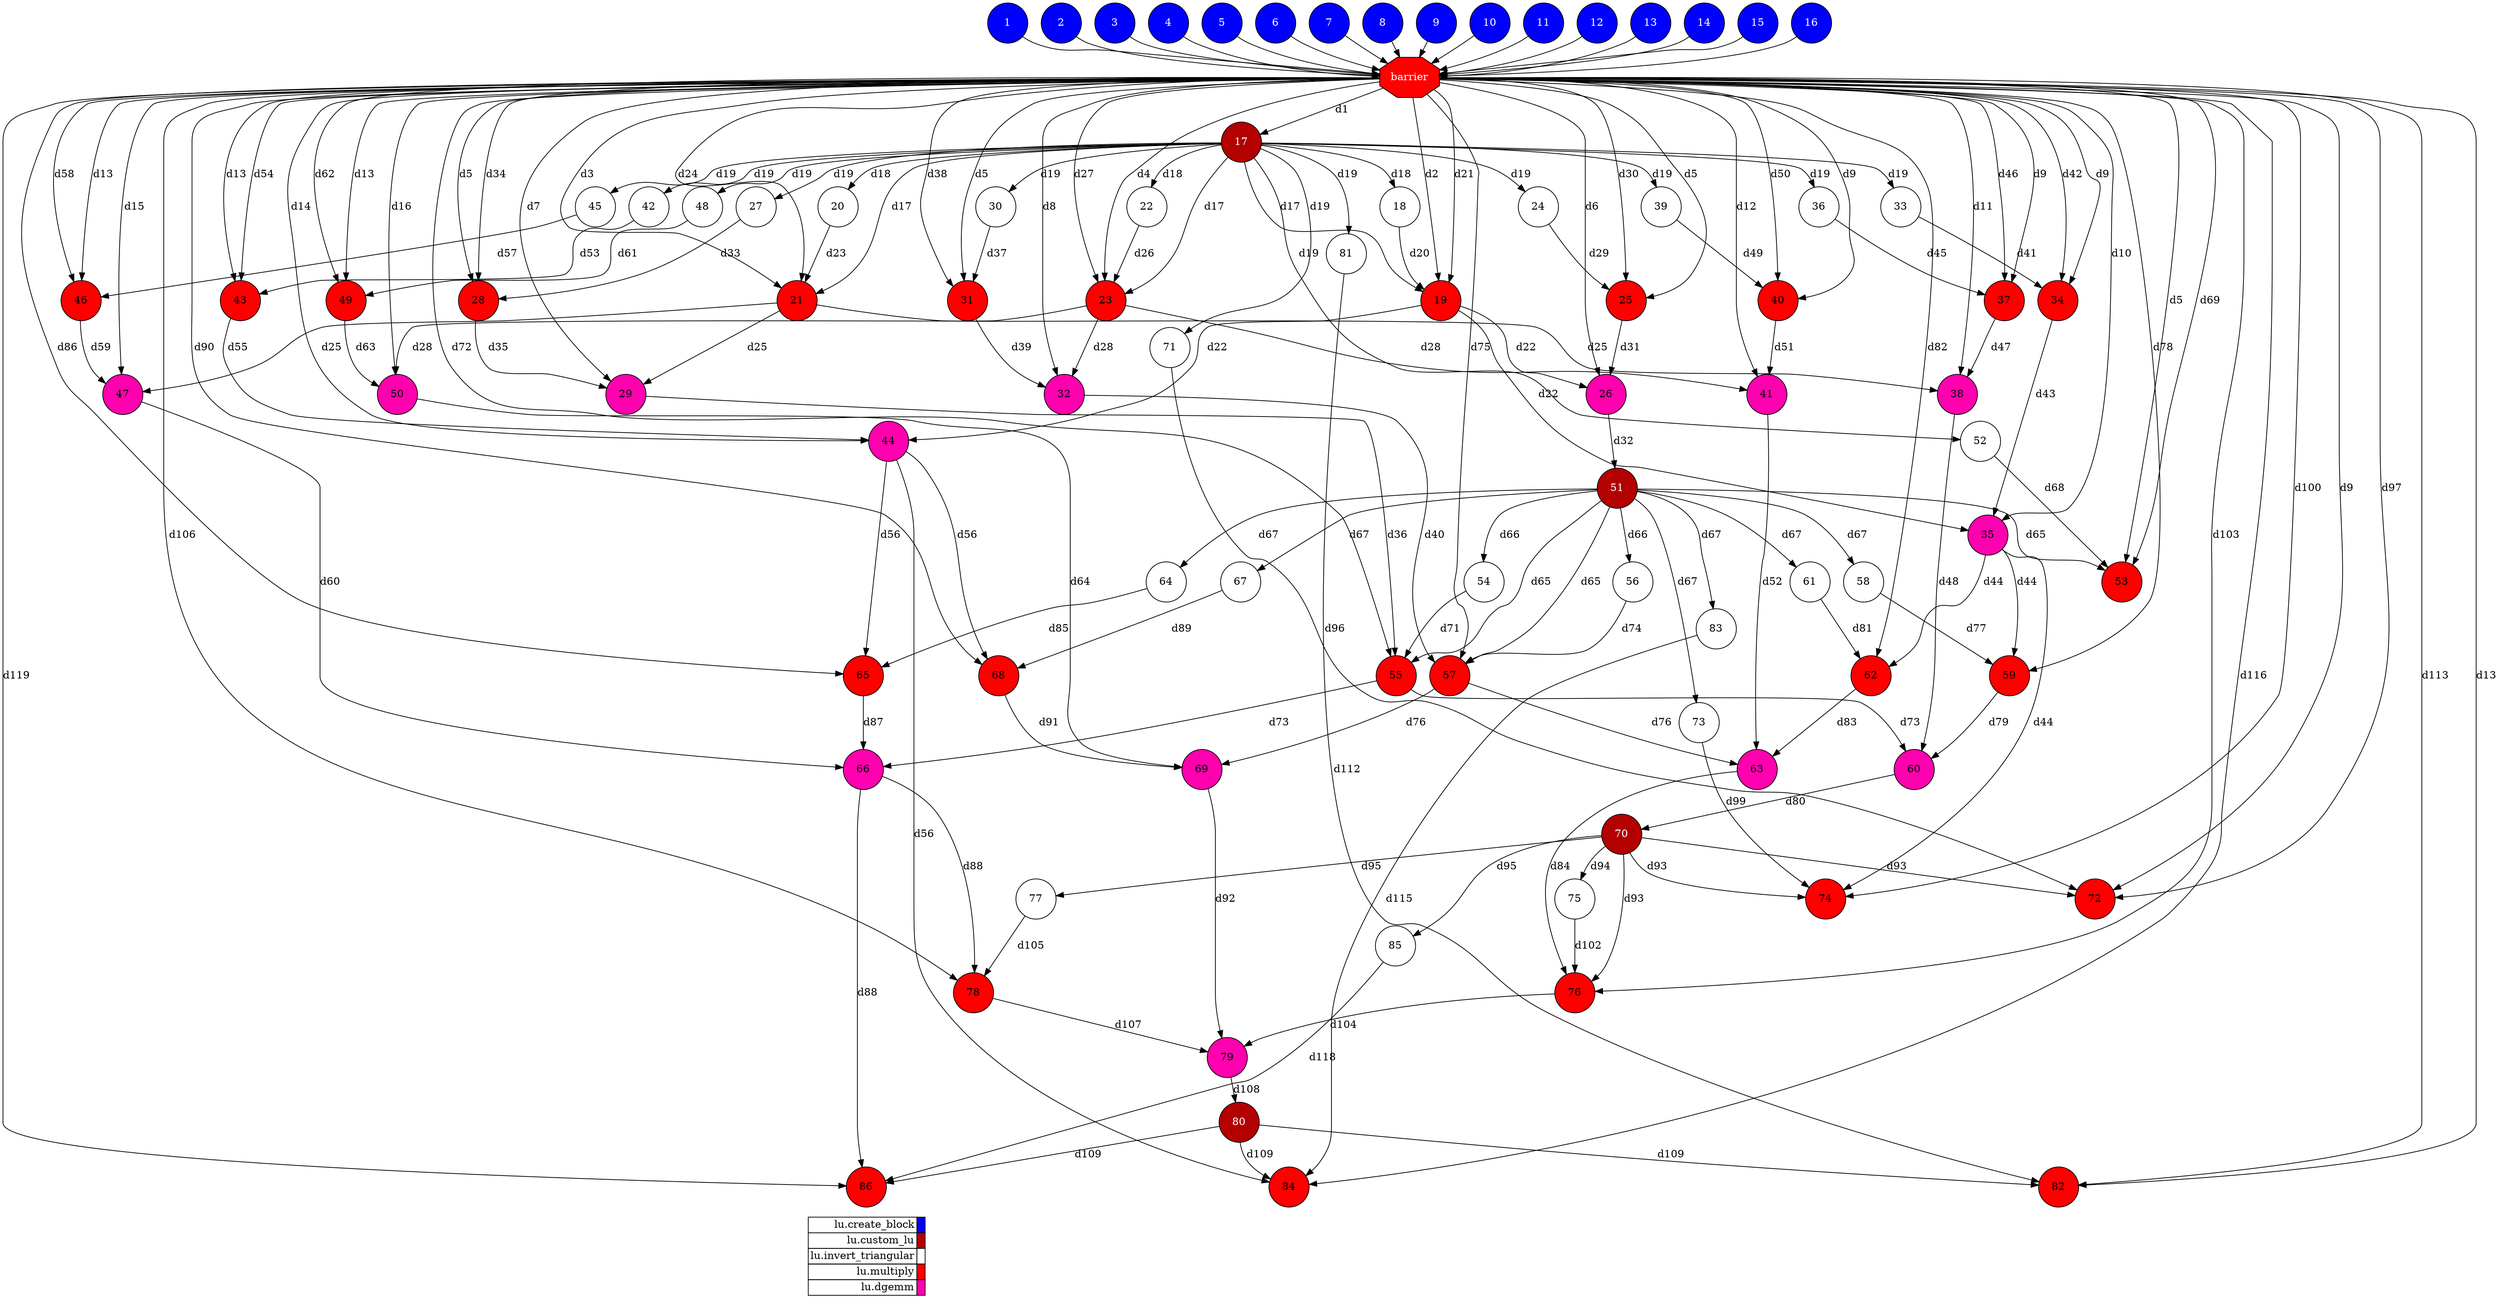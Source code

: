 digraph {
  rankdir=TB;
  labeljust="l";
  subgraph dependence_graph {
    ranksep=0.20;
    node[height=0.75];

1[shape=circle, style=filled fillcolor="#0000ff" fontcolor="#ffffff"];
2[shape=circle, style=filled fillcolor="#0000ff" fontcolor="#ffffff"];
3[shape=circle, style=filled fillcolor="#0000ff" fontcolor="#ffffff"];
4[shape=circle, style=filled fillcolor="#0000ff" fontcolor="#ffffff"];
5[shape=circle, style=filled fillcolor="#0000ff" fontcolor="#ffffff"];
6[shape=circle, style=filled fillcolor="#0000ff" fontcolor="#ffffff"];
7[shape=circle, style=filled fillcolor="#0000ff" fontcolor="#ffffff"];
8[shape=circle, style=filled fillcolor="#0000ff" fontcolor="#ffffff"];
9[shape=circle, style=filled fillcolor="#0000ff" fontcolor="#ffffff"];
10[shape=circle, style=filled fillcolor="#0000ff" fontcolor="#ffffff"];
11[shape=circle, style=filled fillcolor="#0000ff" fontcolor="#ffffff"];
12[shape=circle, style=filled fillcolor="#0000ff" fontcolor="#ffffff"];
13[shape=circle, style=filled fillcolor="#0000ff" fontcolor="#ffffff"];
14[shape=circle, style=filled fillcolor="#0000ff" fontcolor="#ffffff"];
15[shape=circle, style=filled fillcolor="#0000ff" fontcolor="#ffffff"];
16[shape=circle, style=filled fillcolor="#0000ff" fontcolor="#ffffff"];
Synchro1[label="barrier", shape=octagon, style=filled fillcolor="#ff0000" fontcolor="#FFFFFF"];
1 -> Synchro1;
7 -> Synchro1;
5 -> Synchro1;
3 -> Synchro1;
4 -> Synchro1;
15 -> Synchro1;
2 -> Synchro1;
10 -> Synchro1;
11 -> Synchro1;
16 -> Synchro1;
9 -> Synchro1;
12 -> Synchro1;
6 -> Synchro1;
13 -> Synchro1;
8 -> Synchro1;
14 -> Synchro1;
17[shape=circle, style=filled fillcolor="#b30000" fontcolor="#ffffff"];
Synchro1 -> 17[ label="d1" ];
18[shape=circle, style=filled fillcolor="#ffffff" fontcolor="#000000"];
17 -> 18[ label="d18" ];
19[shape=circle, style=filled fillcolor="#ff0000" fontcolor="#000000"];
Synchro1 -> 19[ label="d21" ];
18 -> 19[ label="d20" ];
17 -> 19[ label="d17" ];
Synchro1 -> 19[ label="d2" ];
20[shape=circle, style=filled fillcolor="#ffffff" fontcolor="#000000"];
17 -> 20[ label="d18" ];
21[shape=circle, style=filled fillcolor="#ff0000" fontcolor="#000000"];
Synchro1 -> 21[ label="d24" ];
20 -> 21[ label="d23" ];
17 -> 21[ label="d17" ];
Synchro1 -> 21[ label="d3" ];
22[shape=circle, style=filled fillcolor="#ffffff" fontcolor="#000000"];
17 -> 22[ label="d18" ];
23[shape=circle, style=filled fillcolor="#ff0000" fontcolor="#000000"];
Synchro1 -> 23[ label="d27" ];
22 -> 23[ label="d26" ];
17 -> 23[ label="d17" ];
Synchro1 -> 23[ label="d4" ];
24[shape=circle, style=filled fillcolor="#ffffff" fontcolor="#000000"];
17 -> 24[ label="d19" ];
25[shape=circle, style=filled fillcolor="#ff0000" fontcolor="#000000"];
Synchro1 -> 25[ label="d30" ];
Synchro1 -> 25[ label="d5" ];
24 -> 25[ label="d29" ];
26[shape=circle, style=filled fillcolor="#ff00ae" fontcolor="#000000"];
Synchro1 -> 26[ label="d6" ];
25 -> 26[ label="d31" ];
19 -> 26[ label="d22" ];
27[shape=circle, style=filled fillcolor="#ffffff" fontcolor="#000000"];
17 -> 27[ label="d19" ];
28[shape=circle, style=filled fillcolor="#ff0000" fontcolor="#000000"];
Synchro1 -> 28[ label="d34" ];
Synchro1 -> 28[ label="d5" ];
27 -> 28[ label="d33" ];
29[shape=circle, style=filled fillcolor="#ff00ae" fontcolor="#000000"];
Synchro1 -> 29[ label="d7" ];
28 -> 29[ label="d35" ];
21 -> 29[ label="d25" ];
30[shape=circle, style=filled fillcolor="#ffffff" fontcolor="#000000"];
17 -> 30[ label="d19" ];
31[shape=circle, style=filled fillcolor="#ff0000" fontcolor="#000000"];
Synchro1 -> 31[ label="d38" ];
Synchro1 -> 31[ label="d5" ];
30 -> 31[ label="d37" ];
32[shape=circle, style=filled fillcolor="#ff00ae" fontcolor="#000000"];
Synchro1 -> 32[ label="d8" ];
31 -> 32[ label="d39" ];
23 -> 32[ label="d28" ];
33[shape=circle, style=filled fillcolor="#ffffff" fontcolor="#000000"];
17 -> 33[ label="d19" ];
34[shape=circle, style=filled fillcolor="#ff0000" fontcolor="#000000"];
Synchro1 -> 34[ label="d42" ];
Synchro1 -> 34[ label="d9" ];
33 -> 34[ label="d41" ];
35[shape=circle, style=filled fillcolor="#ff00ae" fontcolor="#000000"];
Synchro1 -> 35[ label="d10" ];
34 -> 35[ label="d43" ];
19 -> 35[ label="d22" ];
36[shape=circle, style=filled fillcolor="#ffffff" fontcolor="#000000"];
17 -> 36[ label="d19" ];
37[shape=circle, style=filled fillcolor="#ff0000" fontcolor="#000000"];
Synchro1 -> 37[ label="d46" ];
Synchro1 -> 37[ label="d9" ];
36 -> 37[ label="d45" ];
38[shape=circle, style=filled fillcolor="#ff00ae" fontcolor="#000000"];
Synchro1 -> 38[ label="d11" ];
37 -> 38[ label="d47" ];
21 -> 38[ label="d25" ];
39[shape=circle, style=filled fillcolor="#ffffff" fontcolor="#000000"];
17 -> 39[ label="d19" ];
40[shape=circle, style=filled fillcolor="#ff0000" fontcolor="#000000"];
Synchro1 -> 40[ label="d50" ];
Synchro1 -> 40[ label="d9" ];
39 -> 40[ label="d49" ];
41[shape=circle, style=filled fillcolor="#ff00ae" fontcolor="#000000"];
Synchro1 -> 41[ label="d12" ];
40 -> 41[ label="d51" ];
23 -> 41[ label="d28" ];
42[shape=circle, style=filled fillcolor="#ffffff" fontcolor="#000000"];
17 -> 42[ label="d19" ];
43[shape=circle, style=filled fillcolor="#ff0000" fontcolor="#000000"];
Synchro1 -> 43[ label="d54" ];
Synchro1 -> 43[ label="d13" ];
42 -> 43[ label="d53" ];
44[shape=circle, style=filled fillcolor="#ff00ae" fontcolor="#000000"];
Synchro1 -> 44[ label="d14" ];
43 -> 44[ label="d55" ];
19 -> 44[ label="d22" ];
45[shape=circle, style=filled fillcolor="#ffffff" fontcolor="#000000"];
17 -> 45[ label="d19" ];
46[shape=circle, style=filled fillcolor="#ff0000" fontcolor="#000000"];
Synchro1 -> 46[ label="d58" ];
Synchro1 -> 46[ label="d13" ];
45 -> 46[ label="d57" ];
47[shape=circle, style=filled fillcolor="#ff00ae" fontcolor="#000000"];
Synchro1 -> 47[ label="d15" ];
46 -> 47[ label="d59" ];
21 -> 47[ label="d25" ];
48[shape=circle, style=filled fillcolor="#ffffff" fontcolor="#000000"];
17 -> 48[ label="d19" ];
49[shape=circle, style=filled fillcolor="#ff0000" fontcolor="#000000"];
Synchro1 -> 49[ label="d62" ];
Synchro1 -> 49[ label="d13" ];
48 -> 49[ label="d61" ];
50[shape=circle, style=filled fillcolor="#ff00ae" fontcolor="#000000"];
Synchro1 -> 50[ label="d16" ];
49 -> 50[ label="d63" ];
23 -> 50[ label="d28" ];
51[shape=circle, style=filled fillcolor="#b30000" fontcolor="#ffffff"];
26 -> 51[ label="d32" ];
52[shape=circle, style=filled fillcolor="#ffffff" fontcolor="#000000"];
17 -> 52[ label="d19" ];
53[shape=circle, style=filled fillcolor="#ff0000" fontcolor="#000000"];
Synchro1 -> 53[ label="d69" ];
51 -> 53[ label="d65" ];
Synchro1 -> 53[ label="d5" ];
52 -> 53[ label="d68" ];
54[shape=circle, style=filled fillcolor="#ffffff" fontcolor="#000000"];
51 -> 54[ label="d66" ];
55[shape=circle, style=filled fillcolor="#ff0000" fontcolor="#000000"];
Synchro1 -> 55[ label="d72" ];
54 -> 55[ label="d71" ];
51 -> 55[ label="d65" ];
29 -> 55[ label="d36" ];
56[shape=circle, style=filled fillcolor="#ffffff" fontcolor="#000000"];
51 -> 56[ label="d66" ];
57[shape=circle, style=filled fillcolor="#ff0000" fontcolor="#000000"];
Synchro1 -> 57[ label="d75" ];
56 -> 57[ label="d74" ];
51 -> 57[ label="d65" ];
32 -> 57[ label="d40" ];
58[shape=circle, style=filled fillcolor="#ffffff" fontcolor="#000000"];
51 -> 58[ label="d67" ];
59[shape=circle, style=filled fillcolor="#ff0000" fontcolor="#000000"];
Synchro1 -> 59[ label="d78" ];
35 -> 59[ label="d44" ];
58 -> 59[ label="d77" ];
60[shape=circle, style=filled fillcolor="#ff00ae" fontcolor="#000000"];
38 -> 60[ label="d48" ];
59 -> 60[ label="d79" ];
55 -> 60[ label="d73" ];
61[shape=circle, style=filled fillcolor="#ffffff" fontcolor="#000000"];
51 -> 61[ label="d67" ];
62[shape=circle, style=filled fillcolor="#ff0000" fontcolor="#000000"];
Synchro1 -> 62[ label="d82" ];
35 -> 62[ label="d44" ];
61 -> 62[ label="d81" ];
63[shape=circle, style=filled fillcolor="#ff00ae" fontcolor="#000000"];
41 -> 63[ label="d52" ];
62 -> 63[ label="d83" ];
57 -> 63[ label="d76" ];
64[shape=circle, style=filled fillcolor="#ffffff" fontcolor="#000000"];
51 -> 64[ label="d67" ];
65[shape=circle, style=filled fillcolor="#ff0000" fontcolor="#000000"];
Synchro1 -> 65[ label="d86" ];
44 -> 65[ label="d56" ];
64 -> 65[ label="d85" ];
66[shape=circle, style=filled fillcolor="#ff00ae" fontcolor="#000000"];
47 -> 66[ label="d60" ];
65 -> 66[ label="d87" ];
55 -> 66[ label="d73" ];
67[shape=circle, style=filled fillcolor="#ffffff" fontcolor="#000000"];
51 -> 67[ label="d67" ];
68[shape=circle, style=filled fillcolor="#ff0000" fontcolor="#000000"];
Synchro1 -> 68[ label="d90" ];
44 -> 68[ label="d56" ];
67 -> 68[ label="d89" ];
69[shape=circle, style=filled fillcolor="#ff00ae" fontcolor="#000000"];
50 -> 69[ label="d64" ];
68 -> 69[ label="d91" ];
57 -> 69[ label="d76" ];
70[shape=circle, style=filled fillcolor="#b30000" fontcolor="#ffffff"];
60 -> 70[ label="d80" ];
71[shape=circle, style=filled fillcolor="#ffffff" fontcolor="#000000"];
17 -> 71[ label="d19" ];
72[shape=circle, style=filled fillcolor="#ff0000" fontcolor="#000000"];
Synchro1 -> 72[ label="d97" ];
70 -> 72[ label="d93" ];
Synchro1 -> 72[ label="d9" ];
71 -> 72[ label="d96" ];
73[shape=circle, style=filled fillcolor="#ffffff" fontcolor="#000000"];
51 -> 73[ label="d67" ];
74[shape=circle, style=filled fillcolor="#ff0000" fontcolor="#000000"];
Synchro1 -> 74[ label="d100" ];
70 -> 74[ label="d93" ];
35 -> 74[ label="d44" ];
73 -> 74[ label="d99" ];
75[shape=circle, style=filled fillcolor="#ffffff" fontcolor="#000000"];
70 -> 75[ label="d94" ];
76[shape=circle, style=filled fillcolor="#ff0000" fontcolor="#000000"];
Synchro1 -> 76[ label="d103" ];
75 -> 76[ label="d102" ];
70 -> 76[ label="d93" ];
63 -> 76[ label="d84" ];
77[shape=circle, style=filled fillcolor="#ffffff" fontcolor="#000000"];
70 -> 77[ label="d95" ];
78[shape=circle, style=filled fillcolor="#ff0000" fontcolor="#000000"];
Synchro1 -> 78[ label="d106" ];
66 -> 78[ label="d88" ];
77 -> 78[ label="d105" ];
79[shape=circle, style=filled fillcolor="#ff00ae" fontcolor="#000000"];
69 -> 79[ label="d92" ];
78 -> 79[ label="d107" ];
76 -> 79[ label="d104" ];
80[shape=circle, style=filled fillcolor="#b30000" fontcolor="#ffffff"];
79 -> 80[ label="d108" ];
81[shape=circle, style=filled fillcolor="#ffffff" fontcolor="#000000"];
17 -> 81[ label="d19" ];
82[shape=circle, style=filled fillcolor="#ff0000" fontcolor="#000000"];
Synchro1 -> 82[ label="d113" ];
80 -> 82[ label="d109" ];
Synchro1 -> 82[ label="d13" ];
81 -> 82[ label="d112" ];
83[shape=circle, style=filled fillcolor="#ffffff" fontcolor="#000000"];
51 -> 83[ label="d67" ];
84[shape=circle, style=filled fillcolor="#ff0000" fontcolor="#000000"];
Synchro1 -> 84[ label="d116" ];
80 -> 84[ label="d109" ];
44 -> 84[ label="d56" ];
83 -> 84[ label="d115" ];
85[shape=circle, style=filled fillcolor="#ffffff" fontcolor="#000000"];
70 -> 85[ label="d95" ];
86[shape=circle, style=filled fillcolor="#ff0000" fontcolor="#000000"];
Synchro1 -> 86[ label="d119" ];
80 -> 86[ label="d109" ];
66 -> 86[ label="d88" ];
85 -> 86[ label="d118" ];  }
  subgraph legend {
    rank=sink;
    node [shape=plaintext, height=0.75];
    ranksep=0.20;
    label = "Legend";
    key [label=<
      <table border="0" cellpadding="2" cellspacing="0" cellborder="1">
<tr>
<td align="right">lu.create_block</td>
<td bgcolor="#0000ff">&nbsp;</td>
</tr>
<tr>
<td align="right">lu.custom_lu</td>
<td bgcolor="#b30000">&nbsp;</td>
</tr>
<tr>
<td align="right">lu.invert_triangular</td>
<td bgcolor="#ffffff">&nbsp;</td>
</tr>
<tr>
<td align="right">lu.multiply</td>
<td bgcolor="#ff0000">&nbsp;</td>
</tr>
<tr>
<td align="right">lu.dgemm</td>
<td bgcolor="#ff00ae">&nbsp;</td>
</tr>
      </table>
    >]
  }
}
